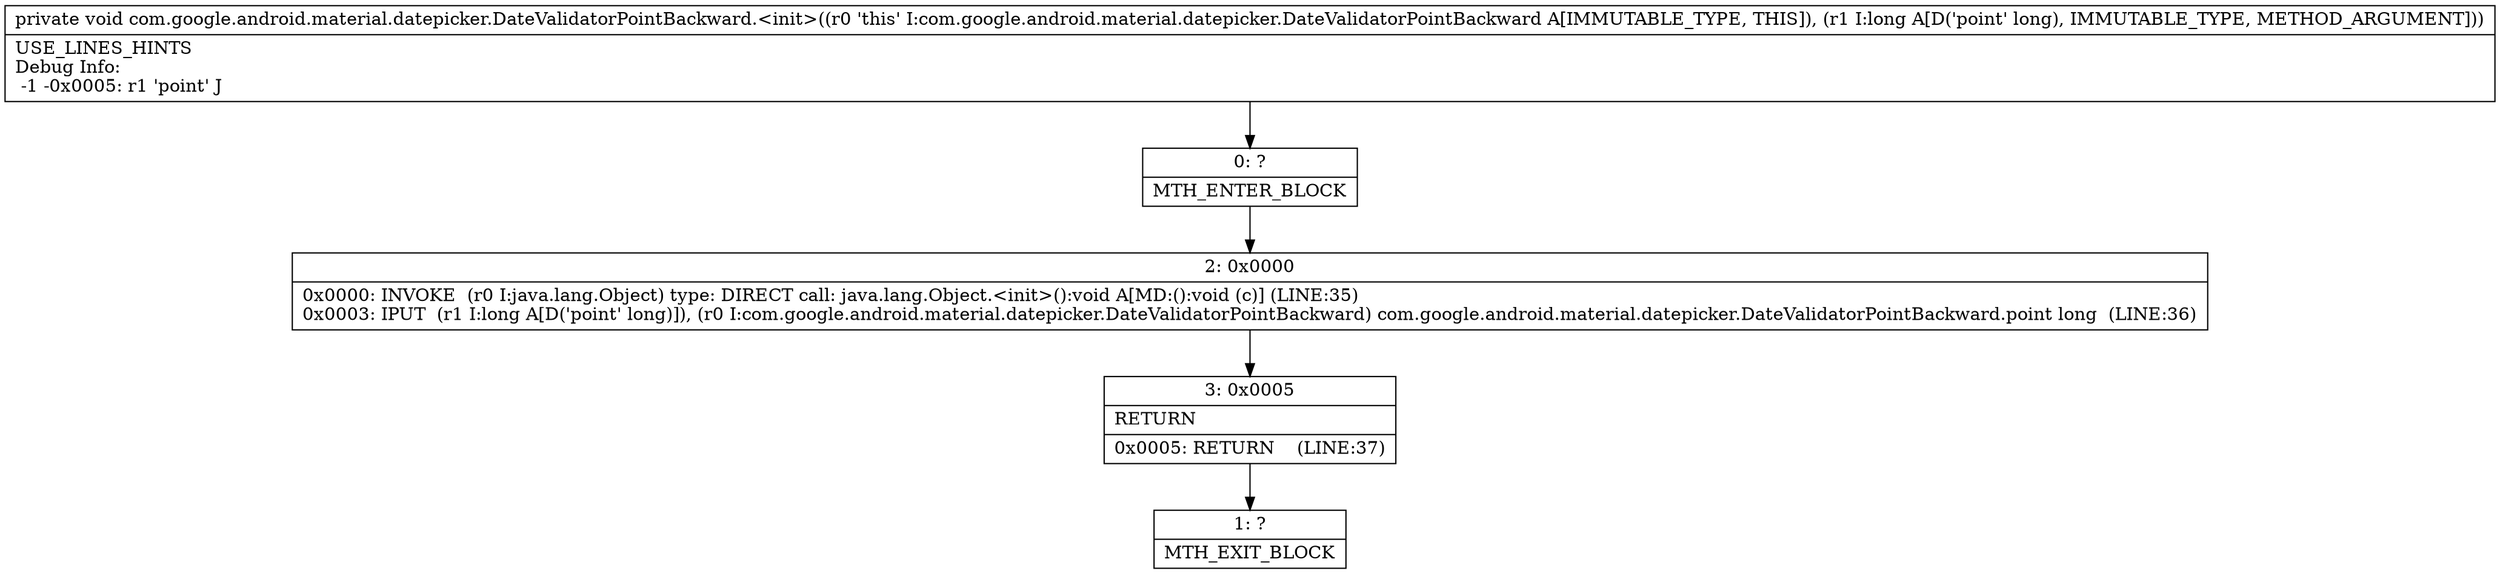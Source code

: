 digraph "CFG forcom.google.android.material.datepicker.DateValidatorPointBackward.\<init\>(J)V" {
Node_0 [shape=record,label="{0\:\ ?|MTH_ENTER_BLOCK\l}"];
Node_2 [shape=record,label="{2\:\ 0x0000|0x0000: INVOKE  (r0 I:java.lang.Object) type: DIRECT call: java.lang.Object.\<init\>():void A[MD:():void (c)] (LINE:35)\l0x0003: IPUT  (r1 I:long A[D('point' long)]), (r0 I:com.google.android.material.datepicker.DateValidatorPointBackward) com.google.android.material.datepicker.DateValidatorPointBackward.point long  (LINE:36)\l}"];
Node_3 [shape=record,label="{3\:\ 0x0005|RETURN\l|0x0005: RETURN    (LINE:37)\l}"];
Node_1 [shape=record,label="{1\:\ ?|MTH_EXIT_BLOCK\l}"];
MethodNode[shape=record,label="{private void com.google.android.material.datepicker.DateValidatorPointBackward.\<init\>((r0 'this' I:com.google.android.material.datepicker.DateValidatorPointBackward A[IMMUTABLE_TYPE, THIS]), (r1 I:long A[D('point' long), IMMUTABLE_TYPE, METHOD_ARGUMENT]))  | USE_LINES_HINTS\lDebug Info:\l  \-1 \-0x0005: r1 'point' J\l}"];
MethodNode -> Node_0;Node_0 -> Node_2;
Node_2 -> Node_3;
Node_3 -> Node_1;
}

